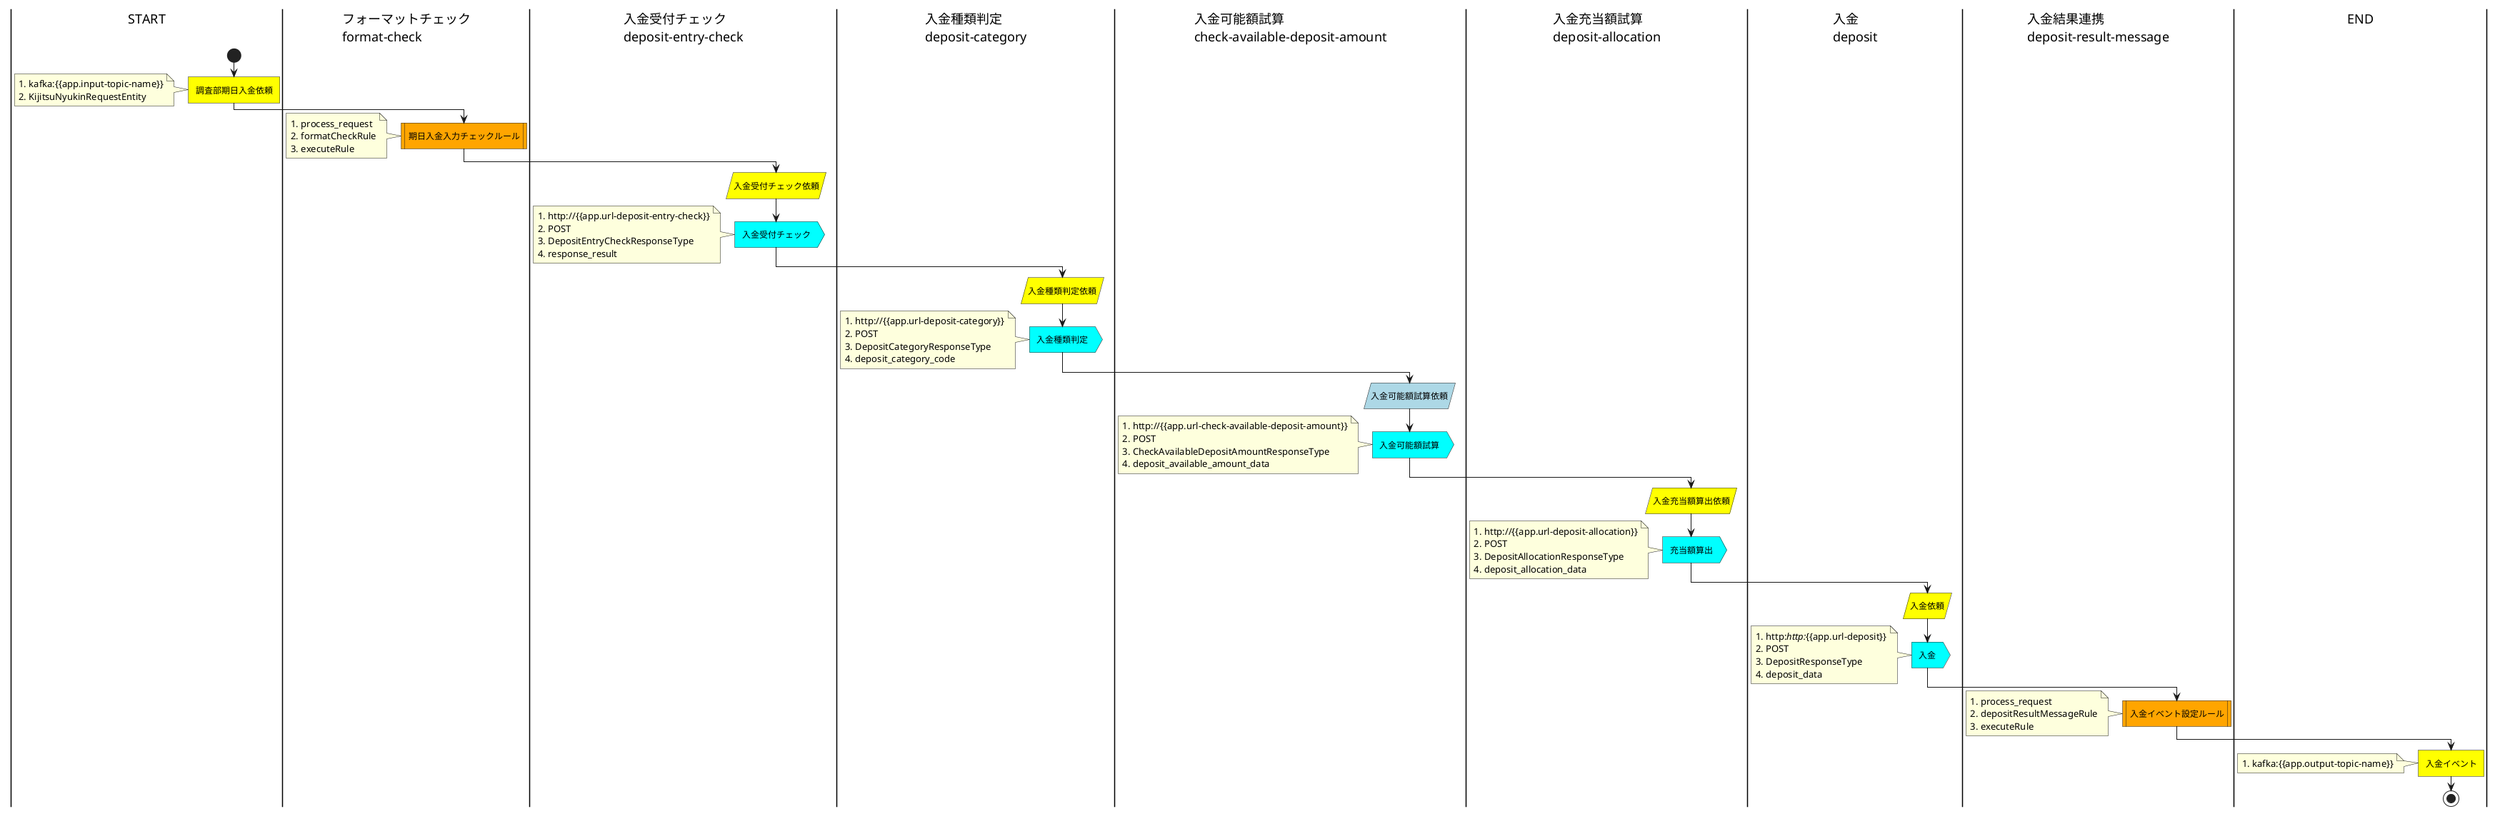 @startuml 調査部期日入金@chosabu-kijitsu-deposit-service
|START|
start
#Yellow :調査部期日入金依頼]
note left
# kafka:{{app.input-topic-name}}
# KijitsuNyukinRequestEntity
end note
|フォーマットチェック\nformat-check|
#Orange :期日入金入力チェックルール|
note left
# process_request
# formatCheckRule
# executeRule
end note
|入金受付チェック\ndeposit-entry-check|
#Yellow :入金受付チェック依頼/
#Aqua :入金受付チェック>
note left
# http://{{app.url-deposit-entry-check}}
# POST
# DepositEntryCheckResponseType
# response_result
end note
|入金種類判定\ndeposit-category|
#Yellow :入金種類判定依頼/
#Aqua :入金種類判定>
note left
# http://{{app.url-deposit-category}}
# POST
# DepositCategoryResponseType
# deposit_category_code
end note
|入金可能額試算\ncheck-available-deposit-amount|
#Lightblue :入金可能額試算依頼/
#Aqua :入金可能額試算>
note left
# http://{{app.url-check-available-deposit-amount}}
# POST
# CheckAvailableDepositAmountResponseType
#deposit_available_amount_data
end note
|入金充当額試算\ndeposit-allocation|
#Yellow :入金充当額算出依頼/
#Aqua :充当額算出>
note left
# http://{{app.url-deposit-allocation}}
# POST
# DepositAllocationResponseType
# deposit_allocation_data
end note
|入金\ndeposit|
#Yellow :入金依頼/
#Aqua :入金>
note left
# http://http://{{app.url-deposit}} 
# POST
# DepositResponseType
# deposit_data
end note
|入金結果連携\ndeposit-result-message|
#Orange :入金イベント設定ルール|
note left
# process_request
# depositResultMessageRule
# executeRule
end note
|END|
#Yellow :入金イベント]
note left
# kafka:{{app.output-topic-name}}
end note
stop
@enduml